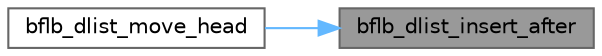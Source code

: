 digraph "bflb_dlist_insert_after"
{
 // LATEX_PDF_SIZE
  bgcolor="transparent";
  edge [fontname=Helvetica,fontsize=10,labelfontname=Helvetica,labelfontsize=10];
  node [fontname=Helvetica,fontsize=10,shape=box,height=0.2,width=0.4];
  rankdir="RL";
  Node1 [label="bflb_dlist_insert_after",height=0.2,width=0.4,color="gray40", fillcolor="grey60", style="filled", fontcolor="black",tooltip="insert a node after a list"];
  Node1 -> Node2 [dir="back",color="steelblue1",style="solid"];
  Node2 [label="bflb_dlist_move_head",height=0.2,width=0.4,color="grey40", fillcolor="white", style="filled",URL="$bflb__list_8h.html#af16594cec22f734cfec404430c19eea6",tooltip="move node from list."];
}
